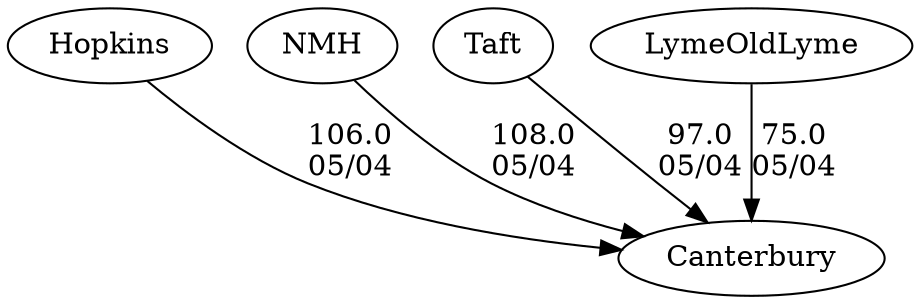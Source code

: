 digraph girls4foursCanterbury {Hopkins [URL="girls4foursCanterburyHopkins.html"];Canterbury [URL="girls4foursCanterburyCanterbury.html"];NMH [URL="girls4foursCanterburyNMH.html"];Taft [URL="girls4foursCanterburyTaft.html"];LymeOldLyme [URL="girls4foursCanterburyLymeOldLyme.html"];NMH -> Canterbury[label="108.0
05/04", weight="-8", tooltip="Founder's Day Regatta			
", URL="https://www.row2k.com/results/resultspage.cfm?UID=9400921B2CB64E59B0F43EC7E58300B4&cat=6", random="random"]; 
Hopkins -> Canterbury[label="106.0
05/04", weight="-6", tooltip="Founder's Day Regatta			
", URL="https://www.row2k.com/results/resultspage.cfm?UID=9400921B2CB64E59B0F43EC7E58300B4&cat=6", random="random"]; 
Taft -> Canterbury[label="97.0
05/04", weight="3", tooltip="Founder's Day Regatta			
", URL="https://www.row2k.com/results/resultspage.cfm?UID=9400921B2CB64E59B0F43EC7E58300B4&cat=6", random="random"]; 
LymeOldLyme -> Canterbury[label="75.0
05/04", weight="25", tooltip="Founder's Day Regatta			
", URL="https://www.row2k.com/results/resultspage.cfm?UID=9400921B2CB64E59B0F43EC7E58300B4&cat=6", random="random"]}